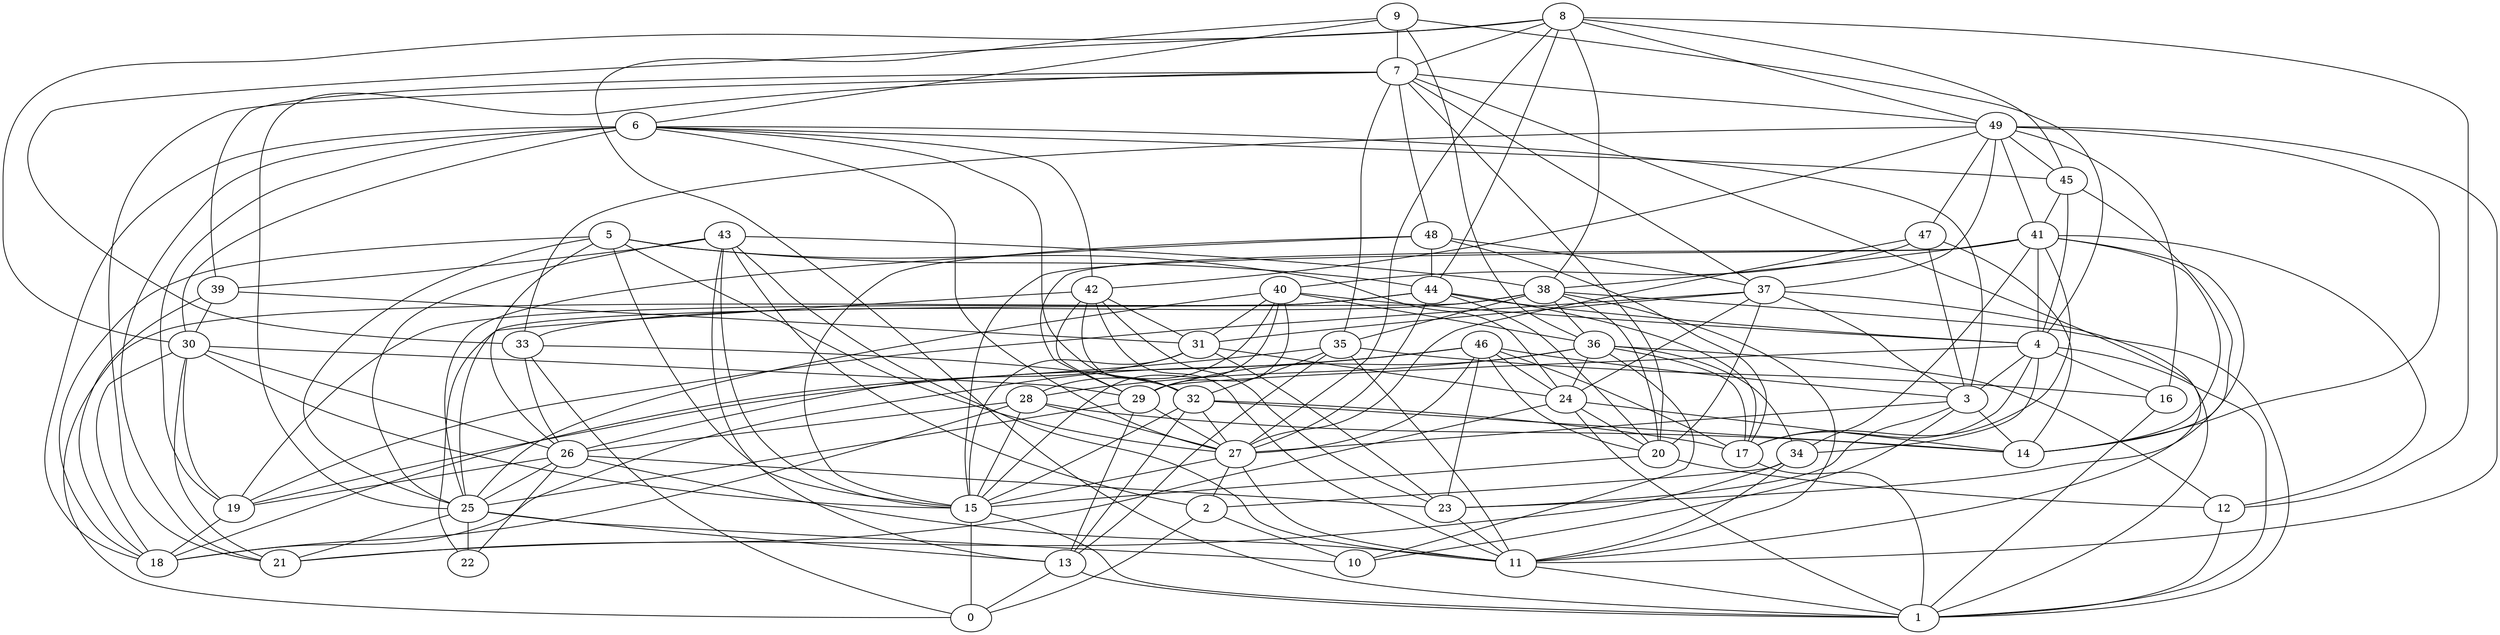 digraph GG_graph {

subgraph G_graph {
edge [color = black]
"19" -> "18" [dir = none]
"46" -> "19" [dir = none]
"46" -> "23" [dir = none]
"46" -> "24" [dir = none]
"46" -> "17" [dir = none]
"46" -> "27" [dir = none]
"46" -> "20" [dir = none]
"46" -> "18" [dir = none]
"47" -> "27" [dir = none]
"47" -> "14" [dir = none]
"47" -> "40" [dir = none]
"47" -> "3" [dir = none]
"16" -> "1" [dir = none]
"23" -> "11" [dir = none]
"31" -> "23" [dir = none]
"31" -> "26" [dir = none]
"31" -> "15" [dir = none]
"31" -> "24" [dir = none]
"5" -> "24" [dir = none]
"5" -> "18" [dir = none]
"5" -> "27" [dir = none]
"5" -> "44" [dir = none]
"5" -> "15" [dir = none]
"5" -> "26" [dir = none]
"5" -> "25" [dir = none]
"43" -> "2" [dir = none]
"43" -> "13" [dir = none]
"43" -> "39" [dir = none]
"43" -> "15" [dir = none]
"9" -> "6" [dir = none]
"9" -> "1" [dir = none]
"9" -> "4" [dir = none]
"9" -> "36" [dir = none]
"24" -> "20" [dir = none]
"24" -> "14" [dir = none]
"24" -> "1" [dir = none]
"24" -> "21" [dir = none]
"28" -> "14" [dir = none]
"28" -> "27" [dir = none]
"28" -> "18" [dir = none]
"28" -> "15" [dir = none]
"28" -> "26" [dir = none]
"41" -> "17" [dir = none]
"41" -> "23" [dir = none]
"41" -> "12" [dir = none]
"41" -> "15" [dir = none]
"41" -> "4" [dir = none]
"41" -> "14" [dir = none]
"41" -> "34" [dir = none]
"42" -> "32" [dir = none]
"42" -> "23" [dir = none]
"42" -> "31" [dir = none]
"42" -> "11" [dir = none]
"49" -> "47" [dir = none]
"49" -> "16" [dir = none]
"49" -> "33" [dir = none]
"49" -> "41" [dir = none]
"49" -> "45" [dir = none]
"49" -> "14" [dir = none]
"37" -> "24" [dir = none]
"37" -> "20" [dir = none]
"34" -> "21" [dir = none]
"34" -> "2" [dir = none]
"26" -> "25" [dir = none]
"26" -> "22" [dir = none]
"26" -> "23" [dir = none]
"32" -> "15" [dir = none]
"32" -> "14" [dir = none]
"32" -> "13" [dir = none]
"2" -> "10" [dir = none]
"2" -> "0" [dir = none]
"25" -> "21" [dir = none]
"25" -> "13" [dir = none]
"25" -> "10" [dir = none]
"25" -> "22" [dir = none]
"6" -> "18" [dir = none]
"6" -> "3" [dir = none]
"6" -> "30" [dir = none]
"6" -> "19" [dir = none]
"3" -> "14" [dir = none]
"3" -> "23" [dir = none]
"3" -> "10" [dir = none]
"3" -> "27" [dir = none]
"45" -> "41" [dir = none]
"30" -> "21" [dir = none]
"30" -> "26" [dir = none]
"30" -> "18" [dir = none]
"30" -> "15" [dir = none]
"30" -> "29" [dir = none]
"4" -> "1" [dir = none]
"4" -> "29" [dir = none]
"4" -> "16" [dir = none]
"4" -> "34" [dir = none]
"33" -> "32" [dir = none]
"38" -> "20" [dir = none]
"38" -> "33" [dir = none]
"38" -> "11" [dir = none]
"38" -> "22" [dir = none]
"38" -> "36" [dir = none]
"38" -> "35" [dir = none]
"8" -> "38" [dir = none]
"8" -> "12" [dir = none]
"8" -> "45" [dir = none]
"8" -> "33" [dir = none]
"8" -> "44" [dir = none]
"8" -> "27" [dir = none]
"8" -> "30" [dir = none]
"8" -> "49" [dir = none]
"8" -> "7" [dir = none]
"7" -> "39" [dir = none]
"7" -> "21" [dir = none]
"7" -> "37" [dir = none]
"13" -> "0" [dir = none]
"13" -> "1" [dir = none]
"15" -> "0" [dir = none]
"15" -> "1" [dir = none]
"29" -> "13" [dir = none]
"29" -> "27" [dir = none]
"17" -> "1" [dir = none]
"40" -> "4" [dir = none]
"40" -> "36" [dir = none]
"40" -> "29" [dir = none]
"40" -> "15" [dir = none]
"40" -> "28" [dir = none]
"40" -> "31" [dir = none]
"44" -> "27" [dir = none]
"44" -> "20" [dir = none]
"44" -> "0" [dir = none]
"12" -> "1" [dir = none]
"36" -> "34" [dir = none]
"36" -> "29" [dir = none]
"36" -> "12" [dir = none]
"27" -> "11" [dir = none]
"27" -> "15" [dir = none]
"35" -> "18" [dir = none]
"35" -> "11" [dir = none]
"35" -> "13" [dir = none]
"35" -> "16" [dir = none]
"39" -> "18" [dir = none]
"39" -> "30" [dir = none]
"39" -> "31" [dir = none]
"48" -> "37" [dir = none]
"48" -> "25" [dir = none]
"48" -> "44" [dir = none]
"48" -> "15" [dir = none]
"48" -> "17" [dir = none]
"20" -> "15" [dir = none]
"6" -> "42" [dir = none]
"32" -> "27" [dir = none]
"20" -> "12" [dir = none]
"44" -> "4" [dir = none]
"49" -> "37" [dir = none]
"34" -> "11" [dir = none]
"30" -> "19" [dir = none]
"7" -> "48" [dir = none]
"36" -> "24" [dir = none]
"46" -> "3" [dir = none]
"44" -> "19" [dir = none]
"32" -> "17" [dir = none]
"49" -> "11" [dir = none]
"40" -> "25" [dir = none]
"42" -> "29" [dir = none]
"26" -> "11" [dir = none]
"4" -> "3" [dir = none]
"41" -> "38" [dir = none]
"36" -> "10" [dir = none]
"36" -> "17" [dir = none]
"27" -> "2" [dir = none]
"38" -> "1" [dir = none]
"44" -> "17" [dir = none]
"9" -> "7" [dir = none]
"45" -> "14" [dir = none]
"26" -> "19" [dir = none]
"37" -> "19" [dir = none]
"7" -> "25" [dir = none]
"43" -> "38" [dir = none]
"37" -> "3" [dir = none]
"41" -> "29" [dir = none]
"6" -> "32" [dir = none]
"6" -> "21" [dir = none]
"7" -> "49" [dir = none]
"36" -> "28" [dir = none]
"6" -> "27" [dir = none]
"7" -> "20" [dir = none]
"33" -> "0" [dir = none]
"49" -> "42" [dir = none]
"29" -> "25" [dir = none]
"4" -> "17" [dir = none]
"11" -> "1" [dir = none]
"7" -> "35" [dir = none]
"7" -> "11" [dir = none]
"43" -> "11" [dir = none]
"45" -> "4" [dir = none]
"33" -> "26" [dir = none]
"37" -> "1" [dir = none]
"37" -> "31" [dir = none]
"43" -> "25" [dir = none]
"35" -> "32" [dir = none]
"42" -> "25" [dir = none]
"6" -> "45" [dir = none]
}

}
